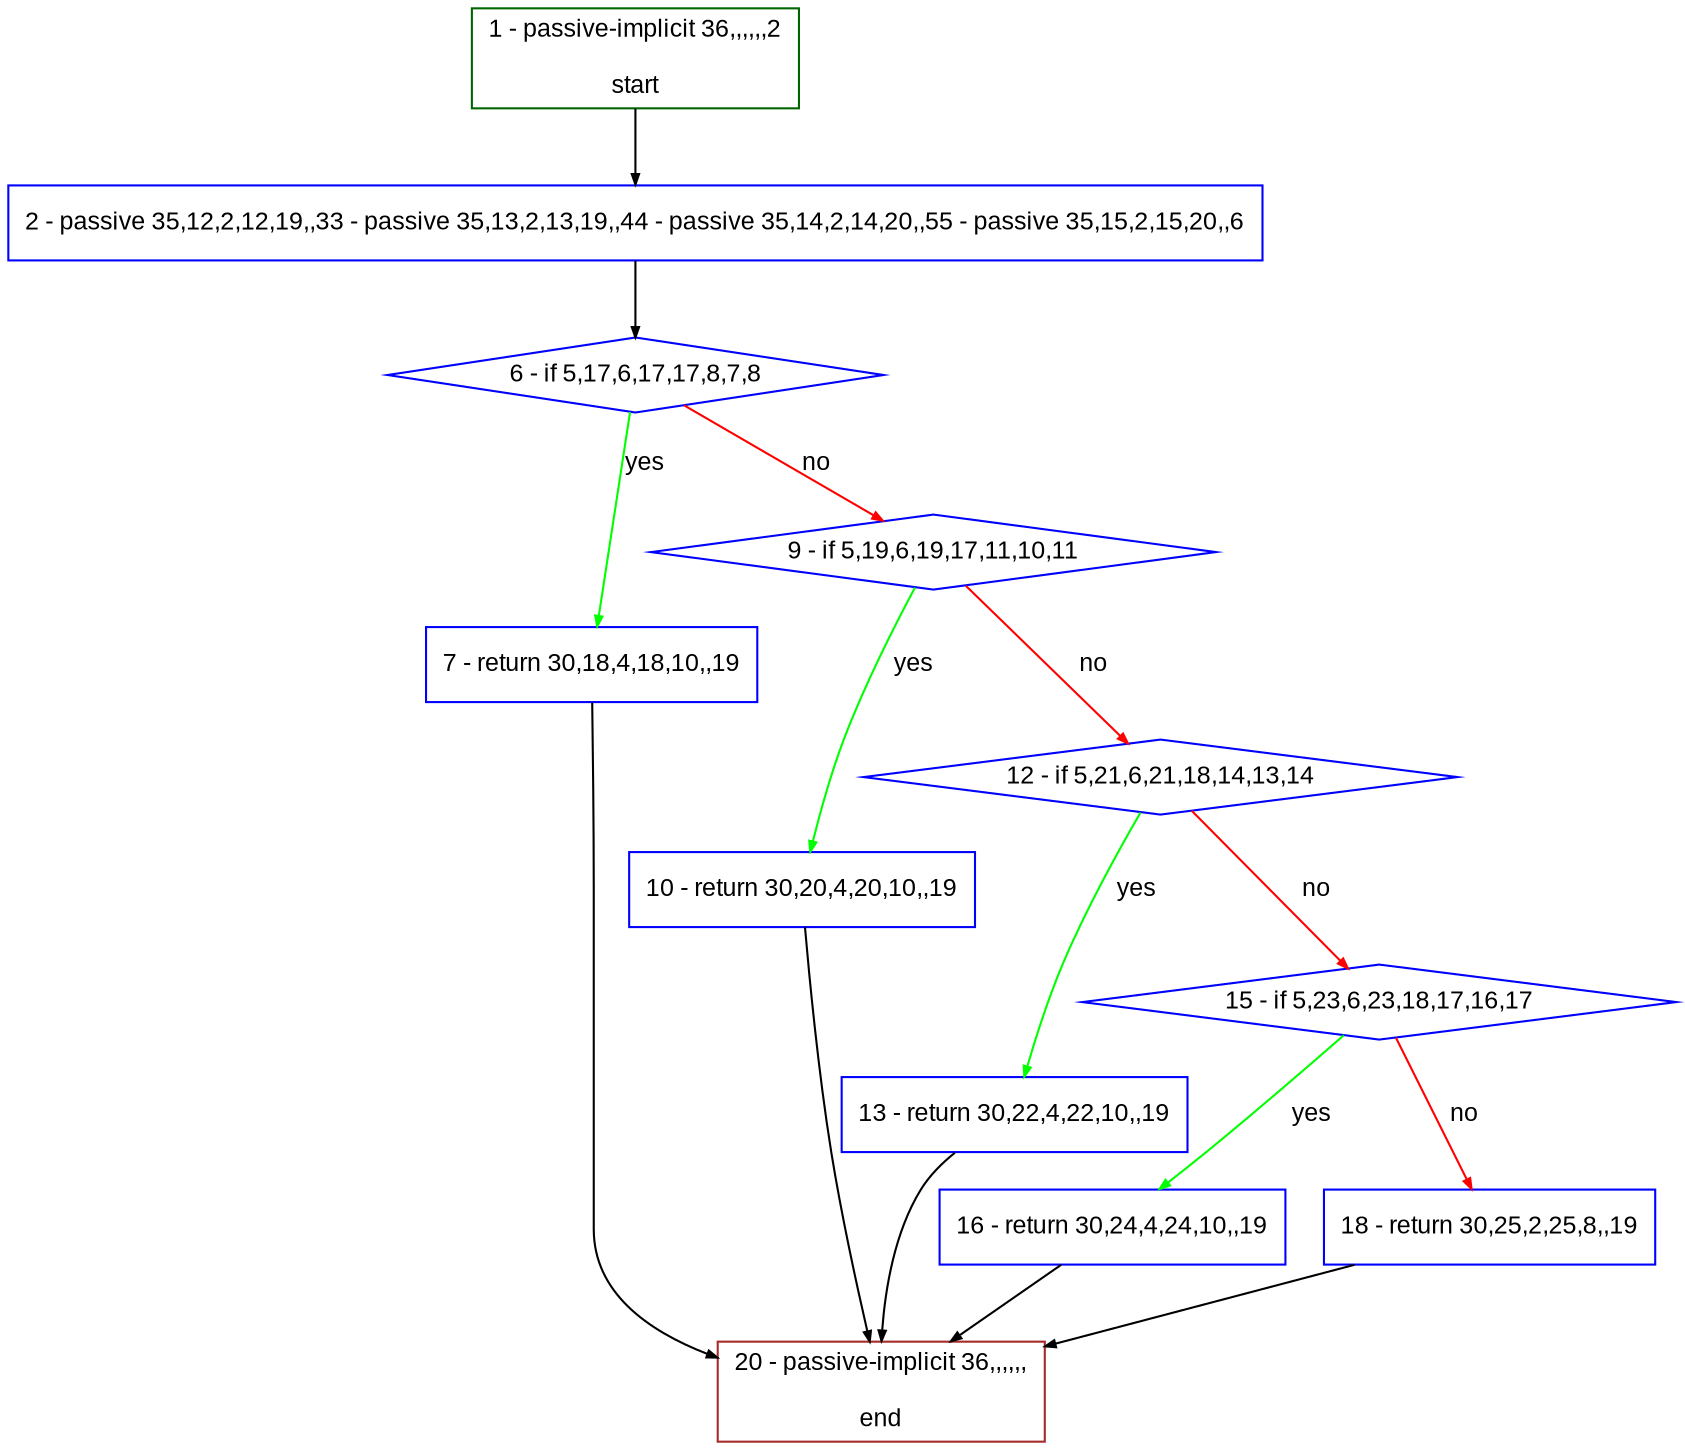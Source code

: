 digraph "" {
  graph [bgcolor="white", fillcolor="#FFFFCC", pack="true", packmode="clust", fontname="Arial", label="", fontsize="12", compound="true", style="rounded,filled"];
  node [node_initialized="no", fillcolor="white", fontname="Arial", label="", color="grey", fontsize="12", fixedsize="false", compound="true", shape="rectangle", style="filled"];
  edge [arrowtail="none", lhead="", fontcolor="black", fontname="Arial", label="", color="black", fontsize="12", arrowhead="normal", arrowsize="0.5", compound="true", ltail="", dir="forward"];
  __N1 [fillcolor="#ffffff", label="2 - passive 35,12,2,12,19,,33 - passive 35,13,2,13,19,,44 - passive 35,14,2,14,20,,55 - passive 35,15,2,15,20,,6", color="#0000ff", shape="box", style="filled"];
  __N2 [fillcolor="#ffffff", label="1 - passive-implicit 36,,,,,,2\n\nstart", color="#006400", shape="box", style="filled"];
  __N3 [fillcolor="#ffffff", label="6 - if 5,17,6,17,17,8,7,8", color="#0000ff", shape="diamond", style="filled"];
  __N4 [fillcolor="#ffffff", label="7 - return 30,18,4,18,10,,19", color="#0000ff", shape="box", style="filled"];
  __N5 [fillcolor="#ffffff", label="9 - if 5,19,6,19,17,11,10,11", color="#0000ff", shape="diamond", style="filled"];
  __N6 [fillcolor="#ffffff", label="20 - passive-implicit 36,,,,,,\n\nend", color="#a52a2a", shape="box", style="filled"];
  __N7 [fillcolor="#ffffff", label="10 - return 30,20,4,20,10,,19", color="#0000ff", shape="box", style="filled"];
  __N8 [fillcolor="#ffffff", label="12 - if 5,21,6,21,18,14,13,14", color="#0000ff", shape="diamond", style="filled"];
  __N9 [fillcolor="#ffffff", label="13 - return 30,22,4,22,10,,19", color="#0000ff", shape="box", style="filled"];
  __N10 [fillcolor="#ffffff", label="15 - if 5,23,6,23,18,17,16,17", color="#0000ff", shape="diamond", style="filled"];
  __N11 [fillcolor="#ffffff", label="16 - return 30,24,4,24,10,,19", color="#0000ff", shape="box", style="filled"];
  __N12 [fillcolor="#ffffff", label="18 - return 30,25,2,25,8,,19", color="#0000ff", shape="box", style="filled"];
  __N2 -> __N1 [arrowtail="none", color="#000000", label="", arrowhead="normal", dir="forward"];
  __N1 -> __N3 [arrowtail="none", color="#000000", label="", arrowhead="normal", dir="forward"];
  __N3 -> __N4 [arrowtail="none", color="#00ff00", label="yes", arrowhead="normal", dir="forward"];
  __N3 -> __N5 [arrowtail="none", color="#ff0000", label="no", arrowhead="normal", dir="forward"];
  __N4 -> __N6 [arrowtail="none", color="#000000", label="", arrowhead="normal", dir="forward"];
  __N5 -> __N7 [arrowtail="none", color="#00ff00", label="yes", arrowhead="normal", dir="forward"];
  __N5 -> __N8 [arrowtail="none", color="#ff0000", label="no", arrowhead="normal", dir="forward"];
  __N7 -> __N6 [arrowtail="none", color="#000000", label="", arrowhead="normal", dir="forward"];
  __N8 -> __N9 [arrowtail="none", color="#00ff00", label="yes", arrowhead="normal", dir="forward"];
  __N8 -> __N10 [arrowtail="none", color="#ff0000", label="no", arrowhead="normal", dir="forward"];
  __N9 -> __N6 [arrowtail="none", color="#000000", label="", arrowhead="normal", dir="forward"];
  __N10 -> __N11 [arrowtail="none", color="#00ff00", label="yes", arrowhead="normal", dir="forward"];
  __N10 -> __N12 [arrowtail="none", color="#ff0000", label="no", arrowhead="normal", dir="forward"];
  __N11 -> __N6 [arrowtail="none", color="#000000", label="", arrowhead="normal", dir="forward"];
  __N12 -> __N6 [arrowtail="none", color="#000000", label="", arrowhead="normal", dir="forward"];
}

